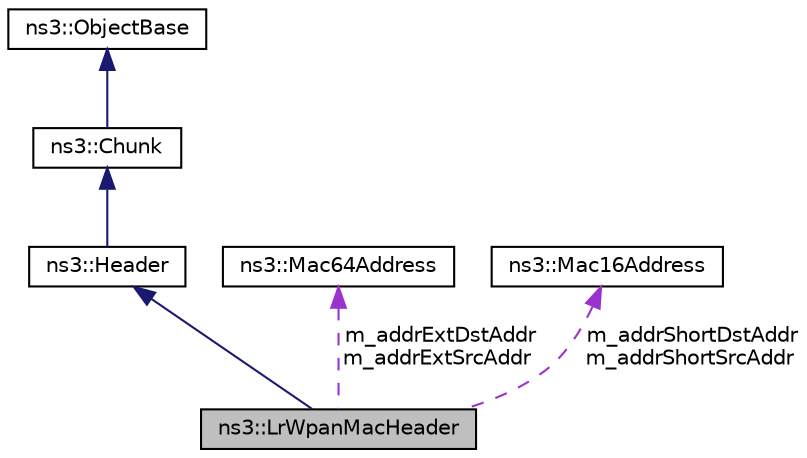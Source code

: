 digraph "ns3::LrWpanMacHeader"
{
 // LATEX_PDF_SIZE
  edge [fontname="Helvetica",fontsize="10",labelfontname="Helvetica",labelfontsize="10"];
  node [fontname="Helvetica",fontsize="10",shape=record];
  Node1 [label="ns3::LrWpanMacHeader",height=0.2,width=0.4,color="black", fillcolor="grey75", style="filled", fontcolor="black",tooltip="Represent the Mac Header with the Frame Control and Sequence Number fields."];
  Node2 -> Node1 [dir="back",color="midnightblue",fontsize="10",style="solid",fontname="Helvetica"];
  Node2 [label="ns3::Header",height=0.2,width=0.4,color="black", fillcolor="white", style="filled",URL="$classns3_1_1_header.html",tooltip="Protocol header serialization and deserialization."];
  Node3 -> Node2 [dir="back",color="midnightblue",fontsize="10",style="solid",fontname="Helvetica"];
  Node3 [label="ns3::Chunk",height=0.2,width=0.4,color="black", fillcolor="white", style="filled",URL="$classns3_1_1_chunk.html",tooltip="abstract base class for ns3::Header and ns3::Trailer"];
  Node4 -> Node3 [dir="back",color="midnightblue",fontsize="10",style="solid",fontname="Helvetica"];
  Node4 [label="ns3::ObjectBase",height=0.2,width=0.4,color="black", fillcolor="white", style="filled",URL="$classns3_1_1_object_base.html",tooltip="Anchor the ns-3 type and attribute system."];
  Node5 -> Node1 [dir="back",color="darkorchid3",fontsize="10",style="dashed",label=" m_addrExtDstAddr\nm_addrExtSrcAddr" ,fontname="Helvetica"];
  Node5 [label="ns3::Mac64Address",height=0.2,width=0.4,color="black", fillcolor="white", style="filled",URL="$classns3_1_1_mac64_address.html",tooltip="an EUI-64 address"];
  Node6 -> Node1 [dir="back",color="darkorchid3",fontsize="10",style="dashed",label=" m_addrShortDstAddr\nm_addrShortSrcAddr" ,fontname="Helvetica"];
  Node6 [label="ns3::Mac16Address",height=0.2,width=0.4,color="black", fillcolor="white", style="filled",URL="$classns3_1_1_mac16_address.html",tooltip="This class can contain 16 bit addresses."];
}
